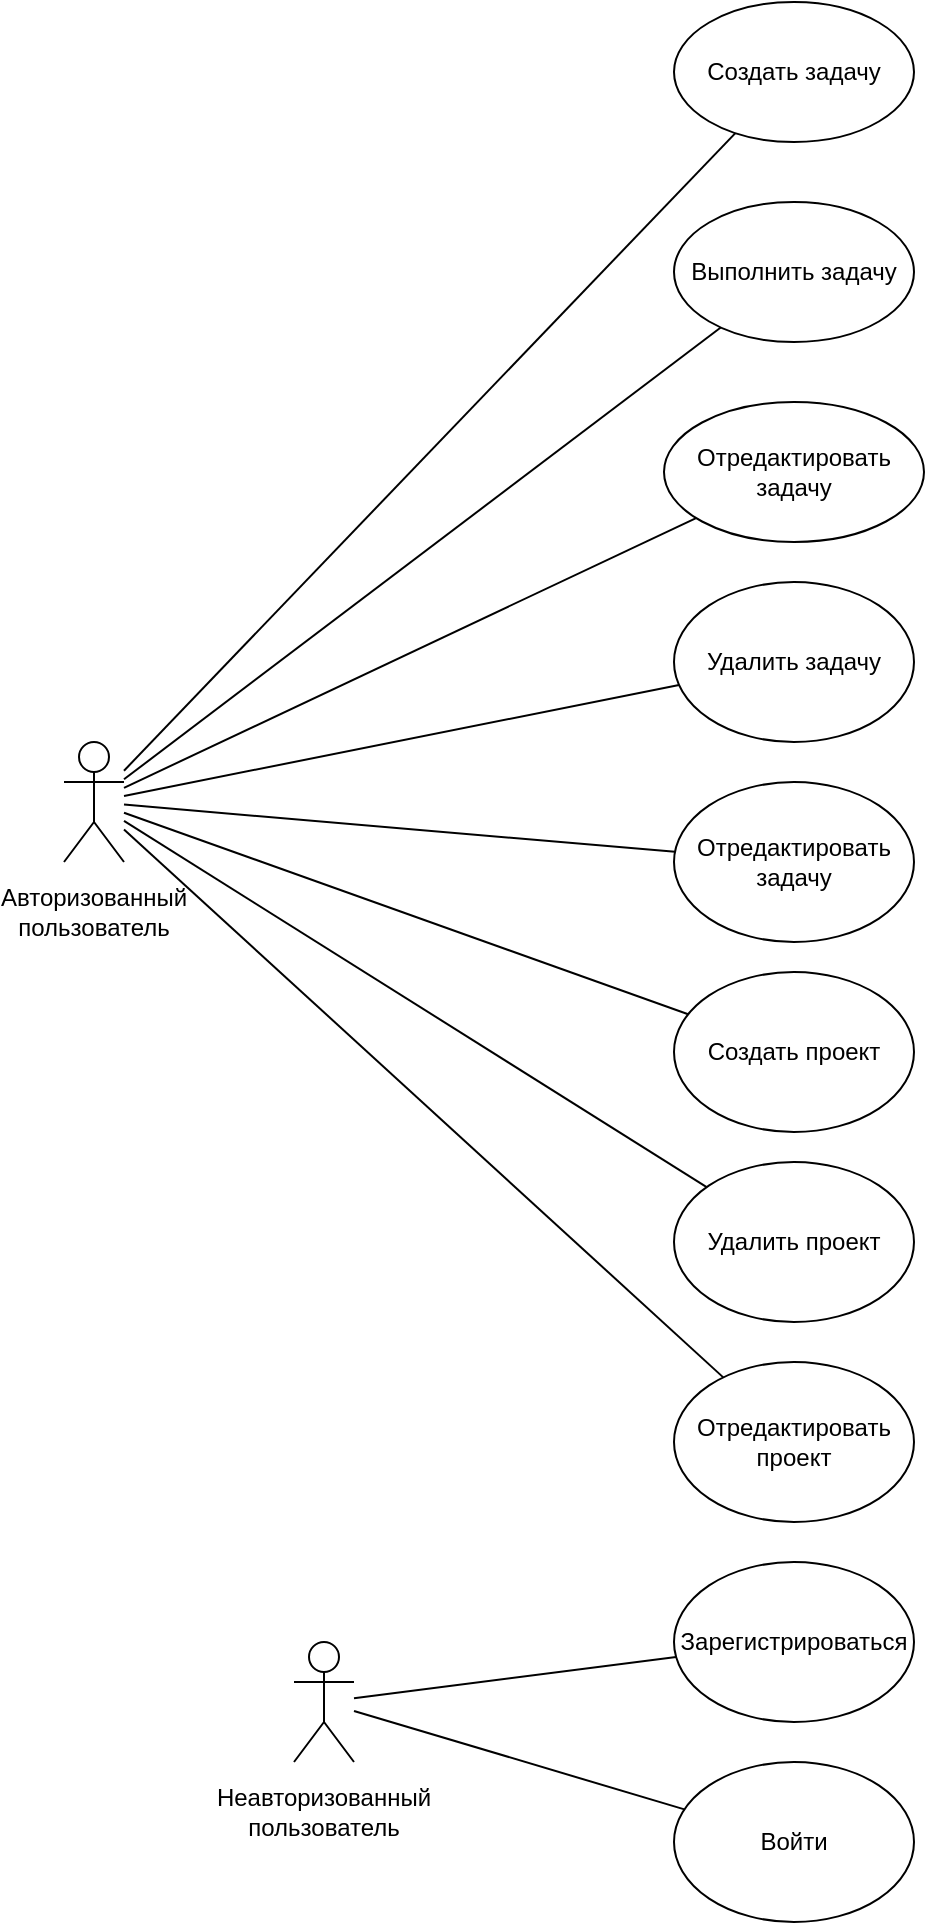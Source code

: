 <mxfile version="17.2.4" type="device"><diagram id="X63o_nRd0nbNHAbquPpN" name="Page-1"><mxGraphModel dx="946" dy="672" grid="1" gridSize="10" guides="1" tooltips="1" connect="1" arrows="1" fold="1" page="1" pageScale="1" pageWidth="827" pageHeight="1169" math="0" shadow="0"><root><mxCell id="0"/><mxCell id="1" parent="0"/><mxCell id="vufWFUIlIhiwHwjp0GnF-1" value="" style="shape=umlActor;verticalLabelPosition=bottom;verticalAlign=top;html=1;outlineConnect=0;" parent="1" vertex="1"><mxGeometry x="110" y="480" width="30" height="60" as="geometry"/></mxCell><mxCell id="vufWFUIlIhiwHwjp0GnF-15" style="rounded=0;orthogonalLoop=1;jettySize=auto;html=1;endArrow=none;endFill=0;" parent="1" source="vufWFUIlIhiwHwjp0GnF-4" target="vufWFUIlIhiwHwjp0GnF-1" edge="1"><mxGeometry relative="1" as="geometry"/></mxCell><mxCell id="vufWFUIlIhiwHwjp0GnF-4" value="Создать задачу" style="ellipse;whiteSpace=wrap;html=1;" parent="1" vertex="1"><mxGeometry x="415" y="110" width="120" height="70" as="geometry"/></mxCell><mxCell id="vufWFUIlIhiwHwjp0GnF-16" style="edgeStyle=none;rounded=0;orthogonalLoop=1;jettySize=auto;html=1;endArrow=none;endFill=0;" parent="1" source="vufWFUIlIhiwHwjp0GnF-5" target="vufWFUIlIhiwHwjp0GnF-1" edge="1"><mxGeometry relative="1" as="geometry"/></mxCell><mxCell id="vufWFUIlIhiwHwjp0GnF-5" value="Выполнить задачу" style="ellipse;whiteSpace=wrap;html=1;" parent="1" vertex="1"><mxGeometry x="415" y="210" width="120" height="70" as="geometry"/></mxCell><mxCell id="vufWFUIlIhiwHwjp0GnF-17" style="edgeStyle=none;rounded=0;orthogonalLoop=1;jettySize=auto;html=1;endArrow=none;endFill=0;" parent="1" source="vufWFUIlIhiwHwjp0GnF-6" target="vufWFUIlIhiwHwjp0GnF-1" edge="1"><mxGeometry relative="1" as="geometry"/></mxCell><mxCell id="vufWFUIlIhiwHwjp0GnF-6" value="Отредактировать задачу" style="ellipse;whiteSpace=wrap;html=1;" parent="1" vertex="1"><mxGeometry x="410" y="310" width="130" height="70" as="geometry"/></mxCell><mxCell id="vufWFUIlIhiwHwjp0GnF-18" style="edgeStyle=none;rounded=0;orthogonalLoop=1;jettySize=auto;html=1;endArrow=none;endFill=0;" parent="1" source="vufWFUIlIhiwHwjp0GnF-7" target="vufWFUIlIhiwHwjp0GnF-1" edge="1"><mxGeometry relative="1" as="geometry"/></mxCell><mxCell id="vufWFUIlIhiwHwjp0GnF-7" value="Удалить задачу" style="ellipse;whiteSpace=wrap;html=1;" parent="1" vertex="1"><mxGeometry x="415" y="400" width="120" height="80" as="geometry"/></mxCell><mxCell id="vufWFUIlIhiwHwjp0GnF-19" style="edgeStyle=none;rounded=0;orthogonalLoop=1;jettySize=auto;html=1;endArrow=none;endFill=0;" parent="1" source="vufWFUIlIhiwHwjp0GnF-8" target="vufWFUIlIhiwHwjp0GnF-1" edge="1"><mxGeometry relative="1" as="geometry"/></mxCell><mxCell id="vufWFUIlIhiwHwjp0GnF-8" value="Отредактировать задачу" style="ellipse;whiteSpace=wrap;html=1;" parent="1" vertex="1"><mxGeometry x="415" y="500" width="120" height="80" as="geometry"/></mxCell><mxCell id="vufWFUIlIhiwHwjp0GnF-20" style="edgeStyle=none;rounded=0;orthogonalLoop=1;jettySize=auto;html=1;endArrow=none;endFill=0;" parent="1" source="vufWFUIlIhiwHwjp0GnF-9" target="vufWFUIlIhiwHwjp0GnF-1" edge="1"><mxGeometry relative="1" as="geometry"/></mxCell><mxCell id="vufWFUIlIhiwHwjp0GnF-9" value="Создать проект" style="ellipse;whiteSpace=wrap;html=1;" parent="1" vertex="1"><mxGeometry x="415" y="595" width="120" height="80" as="geometry"/></mxCell><mxCell id="vufWFUIlIhiwHwjp0GnF-21" style="edgeStyle=none;rounded=0;orthogonalLoop=1;jettySize=auto;html=1;endArrow=none;endFill=0;" parent="1" source="vufWFUIlIhiwHwjp0GnF-10" target="vufWFUIlIhiwHwjp0GnF-1" edge="1"><mxGeometry relative="1" as="geometry"/></mxCell><mxCell id="vufWFUIlIhiwHwjp0GnF-10" value="Удалить проект" style="ellipse;whiteSpace=wrap;html=1;" parent="1" vertex="1"><mxGeometry x="415" y="690" width="120" height="80" as="geometry"/></mxCell><mxCell id="cNCdakYMb6wTpwxz75bB-9" style="rounded=0;orthogonalLoop=1;jettySize=auto;html=1;endArrow=none;endFill=0;" edge="1" parent="1" source="vufWFUIlIhiwHwjp0GnF-11" target="cNCdakYMb6wTpwxz75bB-6"><mxGeometry relative="1" as="geometry"/></mxCell><mxCell id="vufWFUIlIhiwHwjp0GnF-11" value="Зарегистрироваться" style="ellipse;whiteSpace=wrap;html=1;" parent="1" vertex="1"><mxGeometry x="415" y="890" width="120" height="80" as="geometry"/></mxCell><mxCell id="vufWFUIlIhiwHwjp0GnF-22" style="edgeStyle=none;rounded=0;orthogonalLoop=1;jettySize=auto;html=1;endArrow=none;endFill=0;" parent="1" source="vufWFUIlIhiwHwjp0GnF-12" target="vufWFUIlIhiwHwjp0GnF-1" edge="1"><mxGeometry relative="1" as="geometry"/></mxCell><mxCell id="vufWFUIlIhiwHwjp0GnF-12" value="Отредактировать проект" style="ellipse;whiteSpace=wrap;html=1;" parent="1" vertex="1"><mxGeometry x="415" y="790" width="120" height="80" as="geometry"/></mxCell><mxCell id="cNCdakYMb6wTpwxz75bB-10" style="edgeStyle=none;rounded=0;orthogonalLoop=1;jettySize=auto;html=1;endArrow=none;endFill=0;" edge="1" parent="1" source="2" target="cNCdakYMb6wTpwxz75bB-6"><mxGeometry relative="1" as="geometry"/></mxCell><mxCell id="2" value="Войти" style="ellipse;whiteSpace=wrap;html=1;" parent="1" vertex="1"><mxGeometry x="415" y="990" width="120" height="80" as="geometry"/></mxCell><mxCell id="cNCdakYMb6wTpwxz75bB-3" value="Авторизованный пользователь" style="text;html=1;strokeColor=none;fillColor=none;align=center;verticalAlign=middle;whiteSpace=wrap;rounded=0;" vertex="1" parent="1"><mxGeometry x="95" y="550" width="60" height="30" as="geometry"/></mxCell><mxCell id="cNCdakYMb6wTpwxz75bB-6" value="" style="shape=umlActor;verticalLabelPosition=bottom;verticalAlign=top;html=1;outlineConnect=0;" vertex="1" parent="1"><mxGeometry x="225" y="930" width="30" height="60" as="geometry"/></mxCell><mxCell id="cNCdakYMb6wTpwxz75bB-7" value="Неавторизованный пользователь" style="text;html=1;strokeColor=none;fillColor=none;align=center;verticalAlign=middle;whiteSpace=wrap;rounded=0;" vertex="1" parent="1"><mxGeometry x="210" y="1000" width="60" height="30" as="geometry"/></mxCell></root></mxGraphModel></diagram></mxfile>